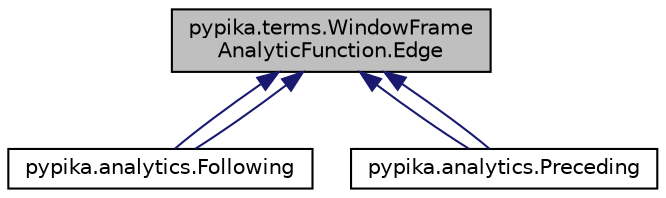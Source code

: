 digraph "pypika.terms.WindowFrameAnalyticFunction.Edge"
{
 // LATEX_PDF_SIZE
  edge [fontname="Helvetica",fontsize="10",labelfontname="Helvetica",labelfontsize="10"];
  node [fontname="Helvetica",fontsize="10",shape=record];
  Node1 [label="pypika.terms.WindowFrame\lAnalyticFunction.Edge",height=0.2,width=0.4,color="black", fillcolor="grey75", style="filled", fontcolor="black",tooltip=" "];
  Node1 -> Node2 [dir="back",color="midnightblue",fontsize="10",style="solid",fontname="Helvetica"];
  Node2 [label="pypika.analytics.Following",height=0.2,width=0.4,color="black", fillcolor="white", style="filled",URL="$classpypika_1_1analytics_1_1Following.html",tooltip=" "];
  Node1 -> Node2 [dir="back",color="midnightblue",fontsize="10",style="solid",fontname="Helvetica"];
  Node1 -> Node3 [dir="back",color="midnightblue",fontsize="10",style="solid",fontname="Helvetica"];
  Node3 [label="pypika.analytics.Preceding",height=0.2,width=0.4,color="black", fillcolor="white", style="filled",URL="$classpypika_1_1analytics_1_1Preceding.html",tooltip=" "];
  Node1 -> Node3 [dir="back",color="midnightblue",fontsize="10",style="solid",fontname="Helvetica"];
}
